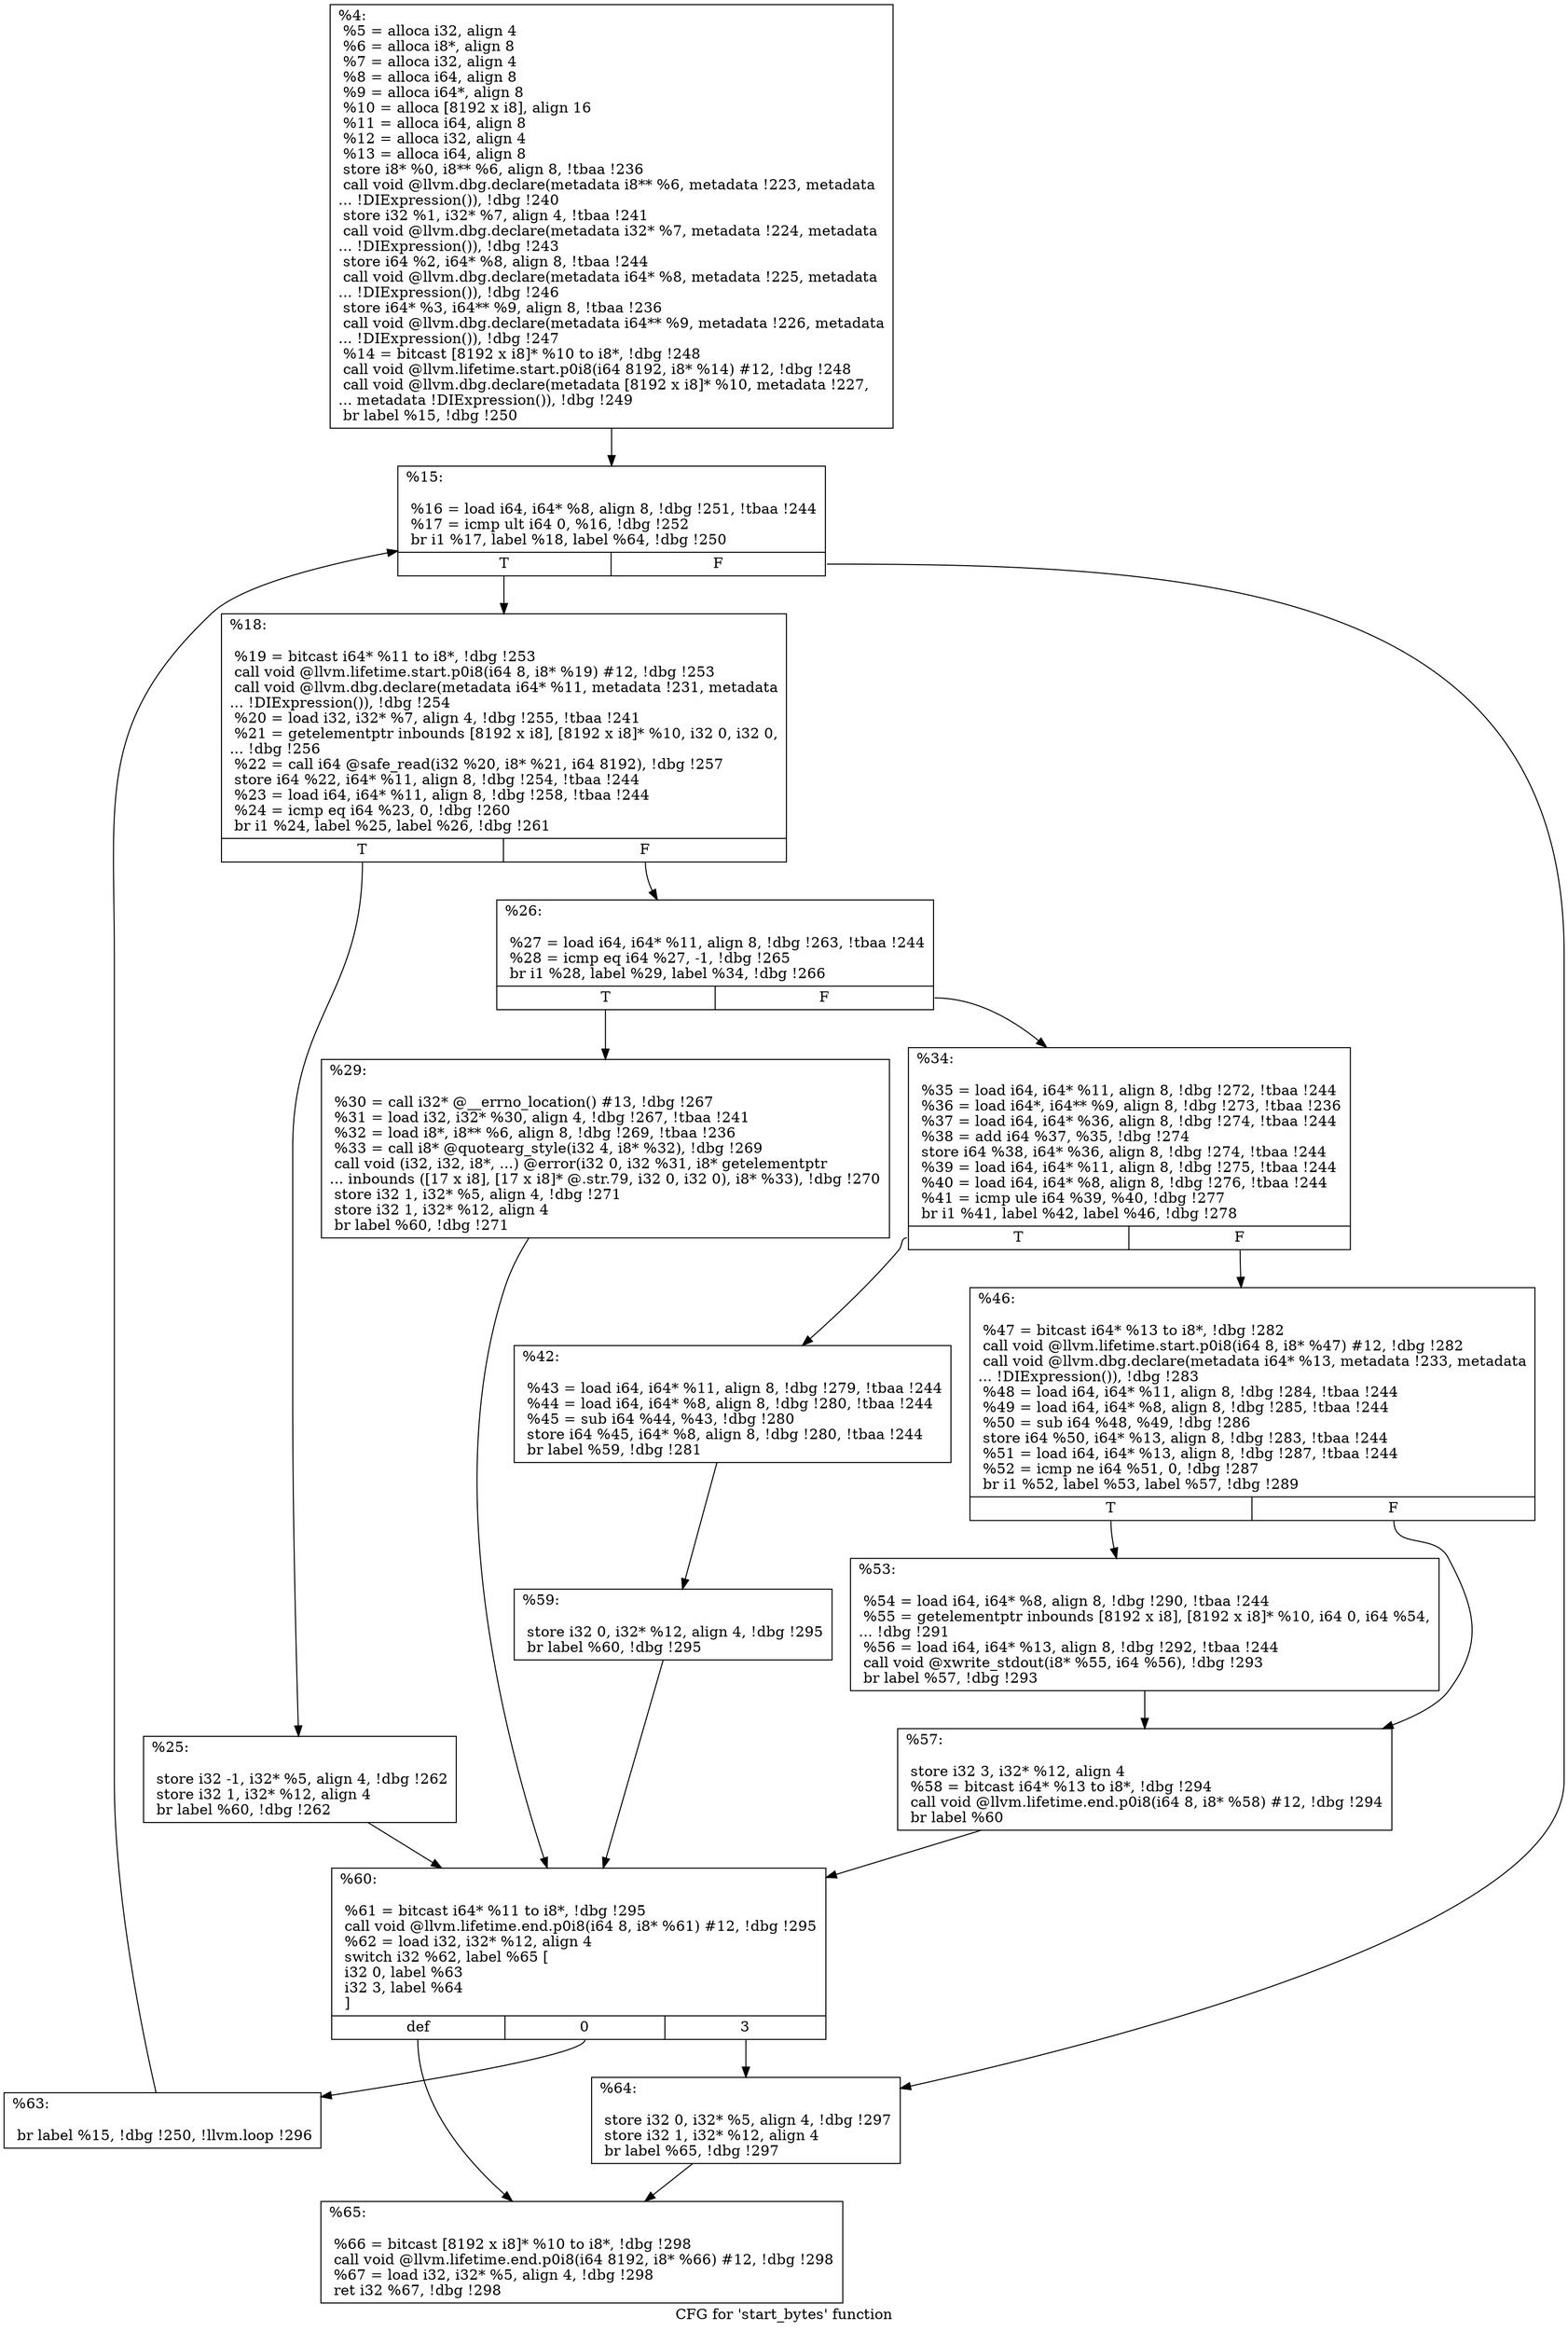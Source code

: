 digraph "CFG for 'start_bytes' function" {
	label="CFG for 'start_bytes' function";

	Node0x1429db0 [shape=record,label="{%4:\l  %5 = alloca i32, align 4\l  %6 = alloca i8*, align 8\l  %7 = alloca i32, align 4\l  %8 = alloca i64, align 8\l  %9 = alloca i64*, align 8\l  %10 = alloca [8192 x i8], align 16\l  %11 = alloca i64, align 8\l  %12 = alloca i32, align 4\l  %13 = alloca i64, align 8\l  store i8* %0, i8** %6, align 8, !tbaa !236\l  call void @llvm.dbg.declare(metadata i8** %6, metadata !223, metadata\l... !DIExpression()), !dbg !240\l  store i32 %1, i32* %7, align 4, !tbaa !241\l  call void @llvm.dbg.declare(metadata i32* %7, metadata !224, metadata\l... !DIExpression()), !dbg !243\l  store i64 %2, i64* %8, align 8, !tbaa !244\l  call void @llvm.dbg.declare(metadata i64* %8, metadata !225, metadata\l... !DIExpression()), !dbg !246\l  store i64* %3, i64** %9, align 8, !tbaa !236\l  call void @llvm.dbg.declare(metadata i64** %9, metadata !226, metadata\l... !DIExpression()), !dbg !247\l  %14 = bitcast [8192 x i8]* %10 to i8*, !dbg !248\l  call void @llvm.lifetime.start.p0i8(i64 8192, i8* %14) #12, !dbg !248\l  call void @llvm.dbg.declare(metadata [8192 x i8]* %10, metadata !227,\l... metadata !DIExpression()), !dbg !249\l  br label %15, !dbg !250\l}"];
	Node0x1429db0 -> Node0x142b1c0;
	Node0x142b1c0 [shape=record,label="{%15:\l\l  %16 = load i64, i64* %8, align 8, !dbg !251, !tbaa !244\l  %17 = icmp ult i64 0, %16, !dbg !252\l  br i1 %17, label %18, label %64, !dbg !250\l|{<s0>T|<s1>F}}"];
	Node0x142b1c0:s0 -> Node0x142b210;
	Node0x142b1c0:s1 -> Node0x142b5d0;
	Node0x142b210 [shape=record,label="{%18:\l\l  %19 = bitcast i64* %11 to i8*, !dbg !253\l  call void @llvm.lifetime.start.p0i8(i64 8, i8* %19) #12, !dbg !253\l  call void @llvm.dbg.declare(metadata i64* %11, metadata !231, metadata\l... !DIExpression()), !dbg !254\l  %20 = load i32, i32* %7, align 4, !dbg !255, !tbaa !241\l  %21 = getelementptr inbounds [8192 x i8], [8192 x i8]* %10, i32 0, i32 0,\l... !dbg !256\l  %22 = call i64 @safe_read(i32 %20, i8* %21, i64 8192), !dbg !257\l  store i64 %22, i64* %11, align 8, !dbg !254, !tbaa !244\l  %23 = load i64, i64* %11, align 8, !dbg !258, !tbaa !244\l  %24 = icmp eq i64 %23, 0, !dbg !260\l  br i1 %24, label %25, label %26, !dbg !261\l|{<s0>T|<s1>F}}"];
	Node0x142b210:s0 -> Node0x142b260;
	Node0x142b210:s1 -> Node0x142b2b0;
	Node0x142b260 [shape=record,label="{%25:\l\l  store i32 -1, i32* %5, align 4, !dbg !262\l  store i32 1, i32* %12, align 4\l  br label %60, !dbg !262\l}"];
	Node0x142b260 -> Node0x142b530;
	Node0x142b2b0 [shape=record,label="{%26:\l\l  %27 = load i64, i64* %11, align 8, !dbg !263, !tbaa !244\l  %28 = icmp eq i64 %27, -1, !dbg !265\l  br i1 %28, label %29, label %34, !dbg !266\l|{<s0>T|<s1>F}}"];
	Node0x142b2b0:s0 -> Node0x142b300;
	Node0x142b2b0:s1 -> Node0x142b350;
	Node0x142b300 [shape=record,label="{%29:\l\l  %30 = call i32* @__errno_location() #13, !dbg !267\l  %31 = load i32, i32* %30, align 4, !dbg !267, !tbaa !241\l  %32 = load i8*, i8** %6, align 8, !dbg !269, !tbaa !236\l  %33 = call i8* @quotearg_style(i32 4, i8* %32), !dbg !269\l  call void (i32, i32, i8*, ...) @error(i32 0, i32 %31, i8* getelementptr\l... inbounds ([17 x i8], [17 x i8]* @.str.79, i32 0, i32 0), i8* %33), !dbg !270\l  store i32 1, i32* %5, align 4, !dbg !271\l  store i32 1, i32* %12, align 4\l  br label %60, !dbg !271\l}"];
	Node0x142b300 -> Node0x142b530;
	Node0x142b350 [shape=record,label="{%34:\l\l  %35 = load i64, i64* %11, align 8, !dbg !272, !tbaa !244\l  %36 = load i64*, i64** %9, align 8, !dbg !273, !tbaa !236\l  %37 = load i64, i64* %36, align 8, !dbg !274, !tbaa !244\l  %38 = add i64 %37, %35, !dbg !274\l  store i64 %38, i64* %36, align 8, !dbg !274, !tbaa !244\l  %39 = load i64, i64* %11, align 8, !dbg !275, !tbaa !244\l  %40 = load i64, i64* %8, align 8, !dbg !276, !tbaa !244\l  %41 = icmp ule i64 %39, %40, !dbg !277\l  br i1 %41, label %42, label %46, !dbg !278\l|{<s0>T|<s1>F}}"];
	Node0x142b350:s0 -> Node0x142b3a0;
	Node0x142b350:s1 -> Node0x142b3f0;
	Node0x142b3a0 [shape=record,label="{%42:\l\l  %43 = load i64, i64* %11, align 8, !dbg !279, !tbaa !244\l  %44 = load i64, i64* %8, align 8, !dbg !280, !tbaa !244\l  %45 = sub i64 %44, %43, !dbg !280\l  store i64 %45, i64* %8, align 8, !dbg !280, !tbaa !244\l  br label %59, !dbg !281\l}"];
	Node0x142b3a0 -> Node0x142b4e0;
	Node0x142b3f0 [shape=record,label="{%46:\l\l  %47 = bitcast i64* %13 to i8*, !dbg !282\l  call void @llvm.lifetime.start.p0i8(i64 8, i8* %47) #12, !dbg !282\l  call void @llvm.dbg.declare(metadata i64* %13, metadata !233, metadata\l... !DIExpression()), !dbg !283\l  %48 = load i64, i64* %11, align 8, !dbg !284, !tbaa !244\l  %49 = load i64, i64* %8, align 8, !dbg !285, !tbaa !244\l  %50 = sub i64 %48, %49, !dbg !286\l  store i64 %50, i64* %13, align 8, !dbg !283, !tbaa !244\l  %51 = load i64, i64* %13, align 8, !dbg !287, !tbaa !244\l  %52 = icmp ne i64 %51, 0, !dbg !287\l  br i1 %52, label %53, label %57, !dbg !289\l|{<s0>T|<s1>F}}"];
	Node0x142b3f0:s0 -> Node0x142b440;
	Node0x142b3f0:s1 -> Node0x142b490;
	Node0x142b440 [shape=record,label="{%53:\l\l  %54 = load i64, i64* %8, align 8, !dbg !290, !tbaa !244\l  %55 = getelementptr inbounds [8192 x i8], [8192 x i8]* %10, i64 0, i64 %54,\l... !dbg !291\l  %56 = load i64, i64* %13, align 8, !dbg !292, !tbaa !244\l  call void @xwrite_stdout(i8* %55, i64 %56), !dbg !293\l  br label %57, !dbg !293\l}"];
	Node0x142b440 -> Node0x142b490;
	Node0x142b490 [shape=record,label="{%57:\l\l  store i32 3, i32* %12, align 4\l  %58 = bitcast i64* %13 to i8*, !dbg !294\l  call void @llvm.lifetime.end.p0i8(i64 8, i8* %58) #12, !dbg !294\l  br label %60\l}"];
	Node0x142b490 -> Node0x142b530;
	Node0x142b4e0 [shape=record,label="{%59:\l\l  store i32 0, i32* %12, align 4, !dbg !295\l  br label %60, !dbg !295\l}"];
	Node0x142b4e0 -> Node0x142b530;
	Node0x142b530 [shape=record,label="{%60:\l\l  %61 = bitcast i64* %11 to i8*, !dbg !295\l  call void @llvm.lifetime.end.p0i8(i64 8, i8* %61) #12, !dbg !295\l  %62 = load i32, i32* %12, align 4\l  switch i32 %62, label %65 [\l    i32 0, label %63\l    i32 3, label %64\l  ]\l|{<s0>def|<s1>0|<s2>3}}"];
	Node0x142b530:s0 -> Node0x142b620;
	Node0x142b530:s1 -> Node0x142b580;
	Node0x142b530:s2 -> Node0x142b5d0;
	Node0x142b580 [shape=record,label="{%63:\l\l  br label %15, !dbg !250, !llvm.loop !296\l}"];
	Node0x142b580 -> Node0x142b1c0;
	Node0x142b5d0 [shape=record,label="{%64:\l\l  store i32 0, i32* %5, align 4, !dbg !297\l  store i32 1, i32* %12, align 4\l  br label %65, !dbg !297\l}"];
	Node0x142b5d0 -> Node0x142b620;
	Node0x142b620 [shape=record,label="{%65:\l\l  %66 = bitcast [8192 x i8]* %10 to i8*, !dbg !298\l  call void @llvm.lifetime.end.p0i8(i64 8192, i8* %66) #12, !dbg !298\l  %67 = load i32, i32* %5, align 4, !dbg !298\l  ret i32 %67, !dbg !298\l}"];
}
